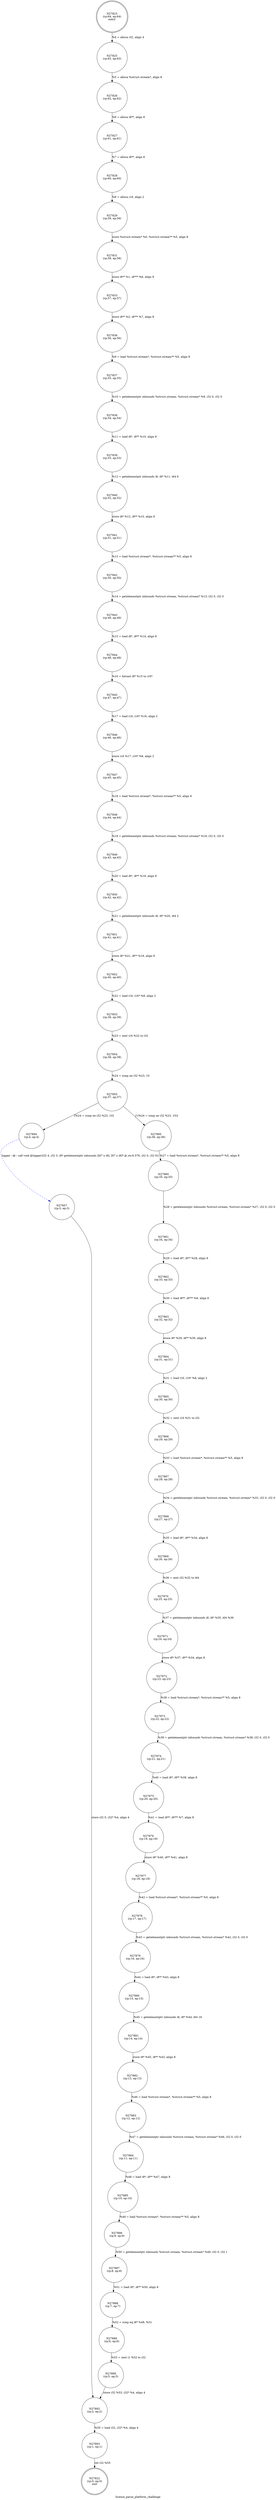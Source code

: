 digraph licence_parse_platform_challenge {
label="licence_parse_platform_challenge"
27822 [label="N27822\n(rp:0, ep:0)\nexit", shape="doublecircle"]
27823 [label="N27823\n(rp:64, ep:64)\nentry", shape="doublecircle"]
27823 -> 27825 [label="%4 = alloca i32, align 4"]
27825 [label="N27825\n(rp:63, ep:63)", shape="circle"]
27825 -> 27826 [label="%5 = alloca %struct.stream*, align 8"]
27826 [label="N27826\n(rp:62, ep:62)", shape="circle"]
27826 -> 27827 [label="%6 = alloca i8**, align 8"]
27827 [label="N27827\n(rp:61, ep:61)", shape="circle"]
27827 -> 27828 [label="%7 = alloca i8**, align 8"]
27828 [label="N27828\n(rp:60, ep:60)", shape="circle"]
27828 -> 27829 [label="%8 = alloca i16, align 2"]
27829 [label="N27829\n(rp:59, ep:59)", shape="circle"]
27829 -> 27831 [label="store %struct.stream* %0, %struct.stream** %5, align 8"]
27831 [label="N27831\n(rp:58, ep:58)", shape="circle"]
27831 -> 27833 [label="store i8** %1, i8*** %6, align 8"]
27833 [label="N27833\n(rp:57, ep:57)", shape="circle"]
27833 -> 27836 [label="store i8** %2, i8*** %7, align 8"]
27836 [label="N27836\n(rp:56, ep:56)", shape="circle"]
27836 -> 27837 [label="%9 = load %struct.stream*, %struct.stream** %5, align 8"]
27837 [label="N27837\n(rp:55, ep:55)", shape="circle"]
27837 -> 27838 [label="%10 = getelementptr inbounds %struct.stream, %struct.stream* %9, i32 0, i32 0"]
27838 [label="N27838\n(rp:54, ep:54)", shape="circle"]
27838 -> 27839 [label="%11 = load i8*, i8** %10, align 8"]
27839 [label="N27839\n(rp:53, ep:53)", shape="circle"]
27839 -> 27840 [label="%12 = getelementptr inbounds i8, i8* %11, i64 6"]
27840 [label="N27840\n(rp:52, ep:52)", shape="circle"]
27840 -> 27841 [label="store i8* %12, i8** %10, align 8"]
27841 [label="N27841\n(rp:51, ep:51)", shape="circle"]
27841 -> 27842 [label="%13 = load %struct.stream*, %struct.stream** %5, align 8"]
27842 [label="N27842\n(rp:50, ep:50)", shape="circle"]
27842 -> 27843 [label="%14 = getelementptr inbounds %struct.stream, %struct.stream* %13, i32 0, i32 0"]
27843 [label="N27843\n(rp:49, ep:49)", shape="circle"]
27843 -> 27844 [label="%15 = load i8*, i8** %14, align 8"]
27844 [label="N27844\n(rp:48, ep:48)", shape="circle"]
27844 -> 27845 [label="%16 = bitcast i8* %15 to i16*"]
27845 [label="N27845\n(rp:47, ep:47)", shape="circle"]
27845 -> 27846 [label="%17 = load i16, i16* %16, align 2"]
27846 [label="N27846\n(rp:46, ep:46)", shape="circle"]
27846 -> 27847 [label="store i16 %17, i16* %8, align 2"]
27847 [label="N27847\n(rp:45, ep:45)", shape="circle"]
27847 -> 27848 [label="%18 = load %struct.stream*, %struct.stream** %5, align 8"]
27848 [label="N27848\n(rp:44, ep:44)", shape="circle"]
27848 -> 27849 [label="%19 = getelementptr inbounds %struct.stream, %struct.stream* %18, i32 0, i32 0"]
27849 [label="N27849\n(rp:43, ep:43)", shape="circle"]
27849 -> 27850 [label="%20 = load i8*, i8** %19, align 8"]
27850 [label="N27850\n(rp:42, ep:42)", shape="circle"]
27850 -> 27851 [label="%21 = getelementptr inbounds i8, i8* %20, i64 2"]
27851 [label="N27851\n(rp:41, ep:41)", shape="circle"]
27851 -> 27852 [label="store i8* %21, i8** %19, align 8"]
27852 [label="N27852\n(rp:40, ep:40)", shape="circle"]
27852 -> 27853 [label="%22 = load i16, i16* %8, align 2"]
27853 [label="N27853\n(rp:39, ep:39)", shape="circle"]
27853 -> 27854 [label="%23 = zext i16 %22 to i32"]
27854 [label="N27854\n(rp:38, ep:38)", shape="circle"]
27854 -> 27855 [label="%24 = icmp ne i32 %23, 10"]
27855 [label="N27855\n(rp:37, ep:37)", shape="circle"]
27855 -> 27894 [label="[%24 = icmp ne i32 %23, 10]"]
27855 -> 27895 [label="[!(%24 = icmp ne i32 %23, 10)]"]
27857 [label="N27857\n(rp:3, ep:3)", shape="circle"]
27857 -> 27892 [label="store i32 0, i32* %4, align 4"]
27860 [label="N27860\n(rp:35, ep:35)", shape="circle"]
27860 -> 27861 [label="%28 = getelementptr inbounds %struct.stream, %struct.stream* %27, i32 0, i32 0"]
27861 [label="N27861\n(rp:34, ep:34)", shape="circle"]
27861 -> 27862 [label="%29 = load i8*, i8** %28, align 8"]
27862 [label="N27862\n(rp:33, ep:33)", shape="circle"]
27862 -> 27863 [label="%30 = load i8**, i8*** %6, align 8"]
27863 [label="N27863\n(rp:32, ep:32)", shape="circle"]
27863 -> 27864 [label="store i8* %29, i8** %30, align 8"]
27864 [label="N27864\n(rp:31, ep:31)", shape="circle"]
27864 -> 27865 [label="%31 = load i16, i16* %8, align 2"]
27865 [label="N27865\n(rp:30, ep:30)", shape="circle"]
27865 -> 27866 [label="%32 = zext i16 %31 to i32"]
27866 [label="N27866\n(rp:29, ep:29)", shape="circle"]
27866 -> 27867 [label="%33 = load %struct.stream*, %struct.stream** %5, align 8"]
27867 [label="N27867\n(rp:28, ep:28)", shape="circle"]
27867 -> 27868 [label="%34 = getelementptr inbounds %struct.stream, %struct.stream* %33, i32 0, i32 0"]
27868 [label="N27868\n(rp:27, ep:27)", shape="circle"]
27868 -> 27869 [label="%35 = load i8*, i8** %34, align 8"]
27869 [label="N27869\n(rp:26, ep:26)", shape="circle"]
27869 -> 27870 [label="%36 = sext i32 %32 to i64"]
27870 [label="N27870\n(rp:25, ep:25)", shape="circle"]
27870 -> 27871 [label="%37 = getelementptr inbounds i8, i8* %35, i64 %36"]
27871 [label="N27871\n(rp:24, ep:24)", shape="circle"]
27871 -> 27872 [label="store i8* %37, i8** %34, align 8"]
27872 [label="N27872\n(rp:23, ep:23)", shape="circle"]
27872 -> 27873 [label="%38 = load %struct.stream*, %struct.stream** %5, align 8"]
27873 [label="N27873\n(rp:22, ep:22)", shape="circle"]
27873 -> 27874 [label="%39 = getelementptr inbounds %struct.stream, %struct.stream* %38, i32 0, i32 0"]
27874 [label="N27874\n(rp:21, ep:21)", shape="circle"]
27874 -> 27875 [label="%40 = load i8*, i8** %39, align 8"]
27875 [label="N27875\n(rp:20, ep:20)", shape="circle"]
27875 -> 27876 [label="%41 = load i8**, i8*** %7, align 8"]
27876 [label="N27876\n(rp:19, ep:19)", shape="circle"]
27876 -> 27877 [label="store i8* %40, i8** %41, align 8"]
27877 [label="N27877\n(rp:18, ep:18)", shape="circle"]
27877 -> 27878 [label="%42 = load %struct.stream*, %struct.stream** %5, align 8"]
27878 [label="N27878\n(rp:17, ep:17)", shape="circle"]
27878 -> 27879 [label="%43 = getelementptr inbounds %struct.stream, %struct.stream* %42, i32 0, i32 0"]
27879 [label="N27879\n(rp:16, ep:16)", shape="circle"]
27879 -> 27880 [label="%44 = load i8*, i8** %43, align 8"]
27880 [label="N27880\n(rp:15, ep:15)", shape="circle"]
27880 -> 27881 [label="%45 = getelementptr inbounds i8, i8* %44, i64 16"]
27881 [label="N27881\n(rp:14, ep:14)", shape="circle"]
27881 -> 27882 [label="store i8* %45, i8** %43, align 8"]
27882 [label="N27882\n(rp:13, ep:13)", shape="circle"]
27882 -> 27883 [label="%46 = load %struct.stream*, %struct.stream** %5, align 8"]
27883 [label="N27883\n(rp:12, ep:12)", shape="circle"]
27883 -> 27884 [label="%47 = getelementptr inbounds %struct.stream, %struct.stream* %46, i32 0, i32 0"]
27884 [label="N27884\n(rp:11, ep:11)", shape="circle"]
27884 -> 27885 [label="%48 = load i8*, i8** %47, align 8"]
27885 [label="N27885\n(rp:10, ep:10)", shape="circle"]
27885 -> 27886 [label="%49 = load %struct.stream*, %struct.stream** %5, align 8"]
27886 [label="N27886\n(rp:9, ep:9)", shape="circle"]
27886 -> 27887 [label="%50 = getelementptr inbounds %struct.stream, %struct.stream* %49, i32 0, i32 1"]
27887 [label="N27887\n(rp:8, ep:8)", shape="circle"]
27887 -> 27888 [label="%51 = load i8*, i8** %50, align 8"]
27888 [label="N27888\n(rp:7, ep:7)", shape="circle"]
27888 -> 27889 [label="%52 = icmp eq i8* %48, %51"]
27889 [label="N27889\n(rp:6, ep:6)", shape="circle"]
27889 -> 27890 [label="%53 = zext i1 %52 to i32"]
27890 [label="N27890\n(rp:5, ep:5)", shape="circle"]
27890 -> 27892 [label="store i32 %53, i32* %4, align 4"]
27892 [label="N27892\n(rp:2, ep:2)", shape="circle"]
27892 -> 27893 [label="%55 = load i32, i32* %4, align 4"]
27893 [label="N27893\n(rp:1, ep:1)", shape="circle"]
27893 -> 27822 [label="ret i32 %55"]
27894 [label="N27894\n(rp:4, ep:4)", shape="circle"]
27894 -> 27857 [label="logger --@-- call void @logger(i32 4, i32 3, i8* getelementptr inbounds ([67 x i8], [67 x i8]* @.str.6.576, i32 0, i32 0))", style="dashed", color="blue"]
27895 [label="N27895\n(rp:36, ep:36)", shape="circle"]
27895 -> 27860 [label="%27 = load %struct.stream*, %struct.stream** %5, align 8"]
}

